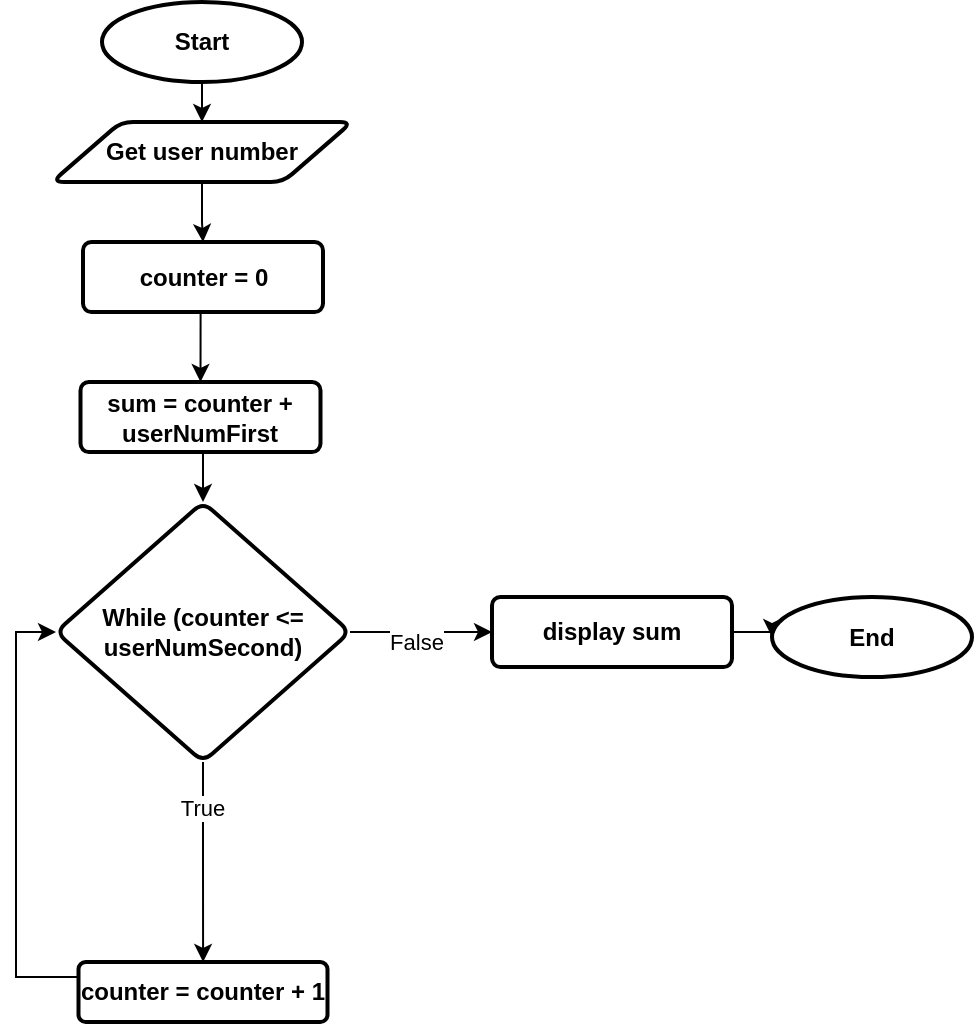 <mxfile version="27.0.5">
  <diagram name="Page-1" id="pnlApUwpI4fi2eD6DcaJ">
    <mxGraphModel dx="1426" dy="811" grid="1" gridSize="10" guides="1" tooltips="1" connect="1" arrows="1" fold="1" page="1" pageScale="1" pageWidth="850" pageHeight="1100" math="0" shadow="0">
      <root>
        <mxCell id="0" />
        <mxCell id="1" parent="0" />
        <mxCell id="Vkb-ADv6mb_PWdv9quP0-3" style="edgeStyle=orthogonalEdgeStyle;rounded=0;orthogonalLoop=1;jettySize=auto;html=1;exitX=0.5;exitY=1;exitDx=0;exitDy=0;exitPerimeter=0;entryX=0.5;entryY=0;entryDx=0;entryDy=0;" edge="1" parent="1" source="Vkb-ADv6mb_PWdv9quP0-1" target="Vkb-ADv6mb_PWdv9quP0-2">
          <mxGeometry relative="1" as="geometry" />
        </mxCell>
        <mxCell id="Vkb-ADv6mb_PWdv9quP0-1" value="&lt;b&gt;Start&lt;/b&gt;" style="strokeWidth=2;html=1;shape=mxgraph.flowchart.start_1;whiteSpace=wrap;" vertex="1" parent="1">
          <mxGeometry x="375" y="10" width="100" height="40" as="geometry" />
        </mxCell>
        <mxCell id="Vkb-ADv6mb_PWdv9quP0-5" value="" style="edgeStyle=orthogonalEdgeStyle;rounded=0;orthogonalLoop=1;jettySize=auto;html=1;" edge="1" parent="1" source="Vkb-ADv6mb_PWdv9quP0-2" target="Vkb-ADv6mb_PWdv9quP0-4">
          <mxGeometry relative="1" as="geometry" />
        </mxCell>
        <mxCell id="Vkb-ADv6mb_PWdv9quP0-2" value="&lt;b&gt;Get user number&lt;/b&gt;" style="shape=parallelogram;html=1;strokeWidth=2;perimeter=parallelogramPerimeter;whiteSpace=wrap;rounded=1;arcSize=12;size=0.23;" vertex="1" parent="1">
          <mxGeometry x="350" y="70" width="150" height="30" as="geometry" />
        </mxCell>
        <mxCell id="Vkb-ADv6mb_PWdv9quP0-20" style="edgeStyle=orthogonalEdgeStyle;rounded=0;orthogonalLoop=1;jettySize=auto;html=1;exitX=0.5;exitY=1;exitDx=0;exitDy=0;entryX=0.5;entryY=0;entryDx=0;entryDy=0;" edge="1" parent="1" source="Vkb-ADv6mb_PWdv9quP0-4" target="Vkb-ADv6mb_PWdv9quP0-19">
          <mxGeometry relative="1" as="geometry" />
        </mxCell>
        <mxCell id="Vkb-ADv6mb_PWdv9quP0-4" value="&lt;b&gt;counter = 0&lt;/b&gt;" style="whiteSpace=wrap;html=1;strokeWidth=2;rounded=1;arcSize=12;" vertex="1" parent="1">
          <mxGeometry x="365.5" y="130" width="120" height="35" as="geometry" />
        </mxCell>
        <mxCell id="Vkb-ADv6mb_PWdv9quP0-9" value="" style="edgeStyle=orthogonalEdgeStyle;rounded=0;orthogonalLoop=1;jettySize=auto;html=1;" edge="1" parent="1" source="Vkb-ADv6mb_PWdv9quP0-6" target="Vkb-ADv6mb_PWdv9quP0-8">
          <mxGeometry relative="1" as="geometry" />
        </mxCell>
        <mxCell id="Vkb-ADv6mb_PWdv9quP0-13" value="True" style="edgeLabel;html=1;align=center;verticalAlign=middle;resizable=0;points=[];" vertex="1" connectable="0" parent="Vkb-ADv6mb_PWdv9quP0-9">
          <mxGeometry x="-0.551" y="-1" relative="1" as="geometry">
            <mxPoint as="offset" />
          </mxGeometry>
        </mxCell>
        <mxCell id="Vkb-ADv6mb_PWdv9quP0-12" value="" style="edgeStyle=orthogonalEdgeStyle;rounded=0;orthogonalLoop=1;jettySize=auto;html=1;" edge="1" parent="1" source="Vkb-ADv6mb_PWdv9quP0-6" target="Vkb-ADv6mb_PWdv9quP0-11">
          <mxGeometry relative="1" as="geometry" />
        </mxCell>
        <mxCell id="Vkb-ADv6mb_PWdv9quP0-14" value="False" style="edgeLabel;html=1;align=center;verticalAlign=middle;resizable=0;points=[];" vertex="1" connectable="0" parent="Vkb-ADv6mb_PWdv9quP0-12">
          <mxGeometry x="-0.07" y="-5" relative="1" as="geometry">
            <mxPoint as="offset" />
          </mxGeometry>
        </mxCell>
        <mxCell id="Vkb-ADv6mb_PWdv9quP0-6" value="&lt;b&gt;While (counter &amp;lt;= userNumSecond)&lt;/b&gt;" style="rhombus;whiteSpace=wrap;html=1;strokeWidth=2;rounded=1;arcSize=12;" vertex="1" parent="1">
          <mxGeometry x="352" y="260" width="147" height="130" as="geometry" />
        </mxCell>
        <mxCell id="Vkb-ADv6mb_PWdv9quP0-10" style="edgeStyle=orthogonalEdgeStyle;rounded=0;orthogonalLoop=1;jettySize=auto;html=1;exitX=0;exitY=0.25;exitDx=0;exitDy=0;entryX=0;entryY=0.5;entryDx=0;entryDy=0;" edge="1" parent="1" source="Vkb-ADv6mb_PWdv9quP0-8" target="Vkb-ADv6mb_PWdv9quP0-6">
          <mxGeometry relative="1" as="geometry">
            <mxPoint x="290" y="250" as="targetPoint" />
          </mxGeometry>
        </mxCell>
        <mxCell id="Vkb-ADv6mb_PWdv9quP0-8" value="&lt;b&gt;counter = counter + 1&lt;/b&gt;" style="whiteSpace=wrap;html=1;strokeWidth=2;rounded=1;arcSize=12;" vertex="1" parent="1">
          <mxGeometry x="363.25" y="490" width="124.5" height="30" as="geometry" />
        </mxCell>
        <mxCell id="Vkb-ADv6mb_PWdv9quP0-11" value="&lt;b&gt;display sum&lt;/b&gt;" style="whiteSpace=wrap;html=1;strokeWidth=2;rounded=1;arcSize=12;" vertex="1" parent="1">
          <mxGeometry x="570" y="307.5" width="120" height="35" as="geometry" />
        </mxCell>
        <mxCell id="Vkb-ADv6mb_PWdv9quP0-22" style="edgeStyle=orthogonalEdgeStyle;rounded=0;orthogonalLoop=1;jettySize=auto;html=1;exitX=0.5;exitY=1;exitDx=0;exitDy=0;entryX=0.5;entryY=0;entryDx=0;entryDy=0;" edge="1" parent="1" source="Vkb-ADv6mb_PWdv9quP0-19" target="Vkb-ADv6mb_PWdv9quP0-6">
          <mxGeometry relative="1" as="geometry" />
        </mxCell>
        <mxCell id="Vkb-ADv6mb_PWdv9quP0-19" value="&lt;b&gt;sum = counter + userNumFirst&lt;/b&gt;" style="whiteSpace=wrap;html=1;strokeWidth=2;rounded=1;arcSize=12;" vertex="1" parent="1">
          <mxGeometry x="364.25" y="200" width="120" height="35" as="geometry" />
        </mxCell>
        <mxCell id="Vkb-ADv6mb_PWdv9quP0-23" value="&lt;b&gt;End&lt;/b&gt;" style="strokeWidth=2;html=1;shape=mxgraph.flowchart.start_1;whiteSpace=wrap;" vertex="1" parent="1">
          <mxGeometry x="710" y="307.5" width="100" height="40" as="geometry" />
        </mxCell>
        <mxCell id="Vkb-ADv6mb_PWdv9quP0-24" style="edgeStyle=orthogonalEdgeStyle;rounded=0;orthogonalLoop=1;jettySize=auto;html=1;exitX=1;exitY=0.5;exitDx=0;exitDy=0;entryX=0;entryY=0.5;entryDx=0;entryDy=0;entryPerimeter=0;" edge="1" parent="1" source="Vkb-ADv6mb_PWdv9quP0-11" target="Vkb-ADv6mb_PWdv9quP0-23">
          <mxGeometry relative="1" as="geometry" />
        </mxCell>
      </root>
    </mxGraphModel>
  </diagram>
</mxfile>
